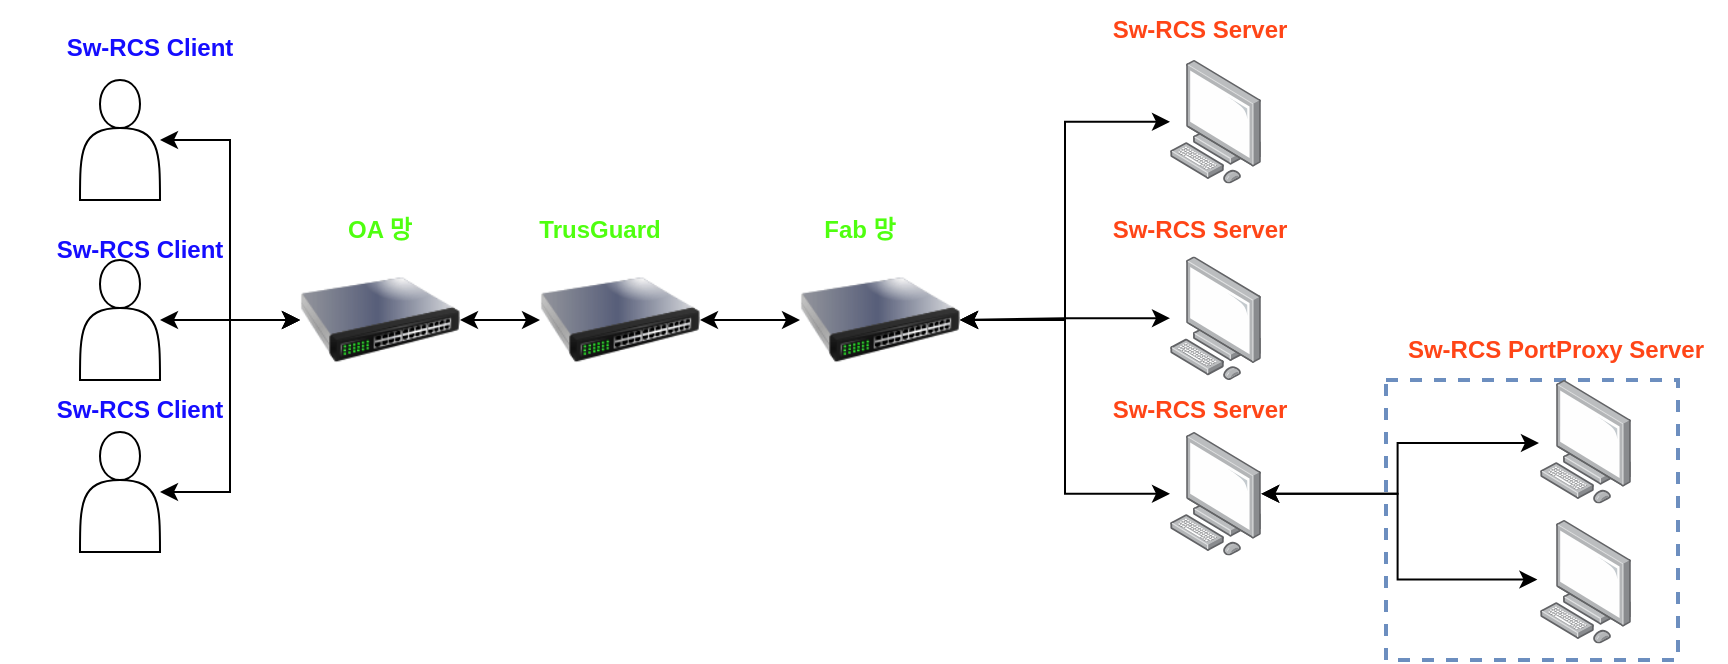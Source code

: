 <mxfile version="24.7.7">
  <diagram name="페이지-1" id="aYkcMglg1YJWnqUuMOKL">
    <mxGraphModel dx="1195" dy="622" grid="1" gridSize="10" guides="1" tooltips="1" connect="1" arrows="1" fold="1" page="1" pageScale="1" pageWidth="827" pageHeight="1169" math="0" shadow="0">
      <root>
        <mxCell id="0" />
        <mxCell id="1" parent="0" />
        <mxCell id="6frfkOKpwrEAERGv8wDV-29" value="" style="rounded=0;whiteSpace=wrap;html=1;fillColor=none;dashed=1;strokeColor=#6c8ebf;strokeWidth=2;" vertex="1" parent="1">
          <mxGeometry x="733" y="260" width="146" height="140" as="geometry" />
        </mxCell>
        <mxCell id="6frfkOKpwrEAERGv8wDV-6" style="edgeStyle=orthogonalEdgeStyle;rounded=0;orthogonalLoop=1;jettySize=auto;html=1;entryX=0;entryY=0.5;entryDx=0;entryDy=0;startArrow=classic;startFill=1;" edge="1" parent="1" source="6frfkOKpwrEAERGv8wDV-2" target="6frfkOKpwrEAERGv8wDV-5">
          <mxGeometry relative="1" as="geometry" />
        </mxCell>
        <mxCell id="6frfkOKpwrEAERGv8wDV-2" value="" style="shape=actor;whiteSpace=wrap;html=1;" vertex="1" parent="1">
          <mxGeometry x="80" y="110" width="40" height="60" as="geometry" />
        </mxCell>
        <mxCell id="6frfkOKpwrEAERGv8wDV-7" style="edgeStyle=orthogonalEdgeStyle;rounded=0;orthogonalLoop=1;jettySize=auto;html=1;entryX=0;entryY=0.5;entryDx=0;entryDy=0;startArrow=classic;startFill=1;" edge="1" parent="1" source="6frfkOKpwrEAERGv8wDV-3" target="6frfkOKpwrEAERGv8wDV-5">
          <mxGeometry relative="1" as="geometry" />
        </mxCell>
        <mxCell id="6frfkOKpwrEAERGv8wDV-3" value="" style="shape=actor;whiteSpace=wrap;html=1;" vertex="1" parent="1">
          <mxGeometry x="80" y="200" width="40" height="60" as="geometry" />
        </mxCell>
        <mxCell id="6frfkOKpwrEAERGv8wDV-8" style="edgeStyle=orthogonalEdgeStyle;rounded=0;orthogonalLoop=1;jettySize=auto;html=1;entryX=0;entryY=0.5;entryDx=0;entryDy=0;startArrow=classic;startFill=1;" edge="1" parent="1" source="6frfkOKpwrEAERGv8wDV-4" target="6frfkOKpwrEAERGv8wDV-5">
          <mxGeometry relative="1" as="geometry" />
        </mxCell>
        <mxCell id="6frfkOKpwrEAERGv8wDV-4" value="" style="shape=actor;whiteSpace=wrap;html=1;" vertex="1" parent="1">
          <mxGeometry x="80" y="286" width="40" height="60" as="geometry" />
        </mxCell>
        <mxCell id="6frfkOKpwrEAERGv8wDV-11" style="edgeStyle=orthogonalEdgeStyle;rounded=0;orthogonalLoop=1;jettySize=auto;html=1;entryX=0;entryY=0.5;entryDx=0;entryDy=0;startArrow=classic;startFill=1;" edge="1" parent="1" source="6frfkOKpwrEAERGv8wDV-5" target="6frfkOKpwrEAERGv8wDV-10">
          <mxGeometry relative="1" as="geometry" />
        </mxCell>
        <mxCell id="6frfkOKpwrEAERGv8wDV-5" value="" style="image;html=1;image=img/lib/clip_art/networking/Switch_128x128.png" vertex="1" parent="1">
          <mxGeometry x="190" y="190" width="80" height="80" as="geometry" />
        </mxCell>
        <mxCell id="6frfkOKpwrEAERGv8wDV-9" value="OA 망" style="text;html=1;align=center;verticalAlign=middle;whiteSpace=wrap;rounded=0;fontColor=#4FFF0F;fontStyle=1" vertex="1" parent="1">
          <mxGeometry x="200" y="170" width="60" height="30" as="geometry" />
        </mxCell>
        <mxCell id="6frfkOKpwrEAERGv8wDV-14" style="edgeStyle=orthogonalEdgeStyle;rounded=0;orthogonalLoop=1;jettySize=auto;html=1;entryX=0;entryY=0.5;entryDx=0;entryDy=0;startArrow=classic;startFill=1;" edge="1" parent="1" source="6frfkOKpwrEAERGv8wDV-10" target="6frfkOKpwrEAERGv8wDV-13">
          <mxGeometry relative="1" as="geometry" />
        </mxCell>
        <mxCell id="6frfkOKpwrEAERGv8wDV-10" value="" style="image;html=1;image=img/lib/clip_art/networking/Switch_128x128.png" vertex="1" parent="1">
          <mxGeometry x="310" y="190" width="80" height="80" as="geometry" />
        </mxCell>
        <mxCell id="6frfkOKpwrEAERGv8wDV-12" value="TrusGuard" style="text;html=1;align=center;verticalAlign=middle;whiteSpace=wrap;rounded=0;fontColor=#4FFF0F;fontStyle=1" vertex="1" parent="1">
          <mxGeometry x="310" y="170" width="60" height="30" as="geometry" />
        </mxCell>
        <mxCell id="6frfkOKpwrEAERGv8wDV-13" value="" style="image;html=1;image=img/lib/clip_art/networking/Switch_128x128.png" vertex="1" parent="1">
          <mxGeometry x="440" y="190" width="80" height="80" as="geometry" />
        </mxCell>
        <mxCell id="6frfkOKpwrEAERGv8wDV-15" value="Fab 망" style="text;html=1;align=center;verticalAlign=middle;whiteSpace=wrap;rounded=0;fontColor=#4FFF0F;fontStyle=1" vertex="1" parent="1">
          <mxGeometry x="440" y="170" width="60" height="30" as="geometry" />
        </mxCell>
        <mxCell id="6frfkOKpwrEAERGv8wDV-19" style="edgeStyle=orthogonalEdgeStyle;rounded=0;orthogonalLoop=1;jettySize=auto;html=1;entryX=1;entryY=0.5;entryDx=0;entryDy=0;startArrow=classic;startFill=1;" edge="1" parent="1" source="6frfkOKpwrEAERGv8wDV-16" target="6frfkOKpwrEAERGv8wDV-13">
          <mxGeometry relative="1" as="geometry" />
        </mxCell>
        <mxCell id="6frfkOKpwrEAERGv8wDV-16" value="" style="image;points=[];aspect=fixed;html=1;align=center;shadow=0;dashed=0;image=img/lib/allied_telesis/computer_and_terminals/Personal_Computer.svg;" vertex="1" parent="1">
          <mxGeometry x="625" y="100" width="45.6" height="61.8" as="geometry" />
        </mxCell>
        <mxCell id="6frfkOKpwrEAERGv8wDV-21" style="edgeStyle=orthogonalEdgeStyle;rounded=0;orthogonalLoop=1;jettySize=auto;html=1;entryX=1;entryY=0.5;entryDx=0;entryDy=0;startArrow=classic;startFill=1;" edge="1" parent="1" source="6frfkOKpwrEAERGv8wDV-20" target="6frfkOKpwrEAERGv8wDV-13">
          <mxGeometry relative="1" as="geometry" />
        </mxCell>
        <mxCell id="6frfkOKpwrEAERGv8wDV-20" value="" style="image;points=[];aspect=fixed;html=1;align=center;shadow=0;dashed=0;image=img/lib/allied_telesis/computer_and_terminals/Personal_Computer.svg;" vertex="1" parent="1">
          <mxGeometry x="625" y="198.2" width="45.6" height="61.8" as="geometry" />
        </mxCell>
        <mxCell id="6frfkOKpwrEAERGv8wDV-23" style="edgeStyle=orthogonalEdgeStyle;rounded=0;orthogonalLoop=1;jettySize=auto;html=1;entryX=1;entryY=0.5;entryDx=0;entryDy=0;startArrow=classic;startFill=1;" edge="1" parent="1" source="6frfkOKpwrEAERGv8wDV-22" target="6frfkOKpwrEAERGv8wDV-13">
          <mxGeometry relative="1" as="geometry" />
        </mxCell>
        <mxCell id="6frfkOKpwrEAERGv8wDV-22" value="" style="image;points=[];aspect=fixed;html=1;align=center;shadow=0;dashed=0;image=img/lib/allied_telesis/computer_and_terminals/Personal_Computer.svg;" vertex="1" parent="1">
          <mxGeometry x="625" y="286" width="45.6" height="61.8" as="geometry" />
        </mxCell>
        <mxCell id="6frfkOKpwrEAERGv8wDV-24" value="" style="image;points=[];aspect=fixed;html=1;align=center;shadow=0;dashed=0;image=img/lib/allied_telesis/computer_and_terminals/Personal_Computer.svg;" vertex="1" parent="1">
          <mxGeometry x="807" y="260" width="51.6" height="61.8" as="geometry" />
        </mxCell>
        <mxCell id="6frfkOKpwrEAERGv8wDV-25" value="" style="image;points=[];aspect=fixed;html=1;align=center;shadow=0;dashed=0;image=img/lib/allied_telesis/computer_and_terminals/Personal_Computer.svg;" vertex="1" parent="1">
          <mxGeometry x="807" y="330" width="51.6" height="61.8" as="geometry" />
        </mxCell>
        <mxCell id="6frfkOKpwrEAERGv8wDV-30" value="Sw-RCS PortProxy Server" style="text;html=1;align=center;verticalAlign=middle;whiteSpace=wrap;rounded=0;fontColor=#FF4517;fontStyle=1" vertex="1" parent="1">
          <mxGeometry x="733" y="230" width="170" height="30" as="geometry" />
        </mxCell>
        <mxCell id="6frfkOKpwrEAERGv8wDV-32" value="Sw-RCS Server" style="text;html=1;align=center;verticalAlign=middle;whiteSpace=wrap;rounded=0;fontColor=#FF4517;fontStyle=1" vertex="1" parent="1">
          <mxGeometry x="570" y="70" width="140" height="30" as="geometry" />
        </mxCell>
        <mxCell id="6frfkOKpwrEAERGv8wDV-33" value="Sw-RCS Server" style="text;html=1;align=center;verticalAlign=middle;whiteSpace=wrap;rounded=0;fontColor=#FF4517;fontStyle=1" vertex="1" parent="1">
          <mxGeometry x="570" y="170" width="140" height="30" as="geometry" />
        </mxCell>
        <mxCell id="6frfkOKpwrEAERGv8wDV-34" style="edgeStyle=orthogonalEdgeStyle;rounded=0;orthogonalLoop=1;jettySize=auto;html=1;entryX=0.048;entryY=0.51;entryDx=0;entryDy=0;entryPerimeter=0;startArrow=classic;startFill=1;" edge="1" parent="1" source="6frfkOKpwrEAERGv8wDV-22" target="6frfkOKpwrEAERGv8wDV-24">
          <mxGeometry relative="1" as="geometry" />
        </mxCell>
        <mxCell id="6frfkOKpwrEAERGv8wDV-35" style="edgeStyle=orthogonalEdgeStyle;rounded=0;orthogonalLoop=1;jettySize=auto;html=1;entryX=0.033;entryY=0.482;entryDx=0;entryDy=0;entryPerimeter=0;startArrow=classic;startFill=1;" edge="1" parent="1" source="6frfkOKpwrEAERGv8wDV-22" target="6frfkOKpwrEAERGv8wDV-25">
          <mxGeometry relative="1" as="geometry" />
        </mxCell>
        <mxCell id="6frfkOKpwrEAERGv8wDV-36" value="Sw-RCS Server" style="text;html=1;align=center;verticalAlign=middle;whiteSpace=wrap;rounded=0;fontColor=#FF4517;fontStyle=1" vertex="1" parent="1">
          <mxGeometry x="570" y="260" width="140" height="30" as="geometry" />
        </mxCell>
        <mxCell id="6frfkOKpwrEAERGv8wDV-37" value="Sw-RCS Client" style="text;html=1;align=center;verticalAlign=middle;whiteSpace=wrap;rounded=0;fontColor=#150DFF;fontStyle=1" vertex="1" parent="1">
          <mxGeometry x="45" y="79" width="140" height="30" as="geometry" />
        </mxCell>
        <mxCell id="6frfkOKpwrEAERGv8wDV-38" value="Sw-RCS Client" style="text;html=1;align=center;verticalAlign=middle;whiteSpace=wrap;rounded=0;fontColor=#150DFF;fontStyle=1" vertex="1" parent="1">
          <mxGeometry x="40" y="180" width="140" height="30" as="geometry" />
        </mxCell>
        <mxCell id="6frfkOKpwrEAERGv8wDV-39" value="Sw-RCS Client" style="text;html=1;align=center;verticalAlign=middle;whiteSpace=wrap;rounded=0;fontColor=#150DFF;fontStyle=1" vertex="1" parent="1">
          <mxGeometry x="40" y="260" width="140" height="30" as="geometry" />
        </mxCell>
      </root>
    </mxGraphModel>
  </diagram>
</mxfile>
